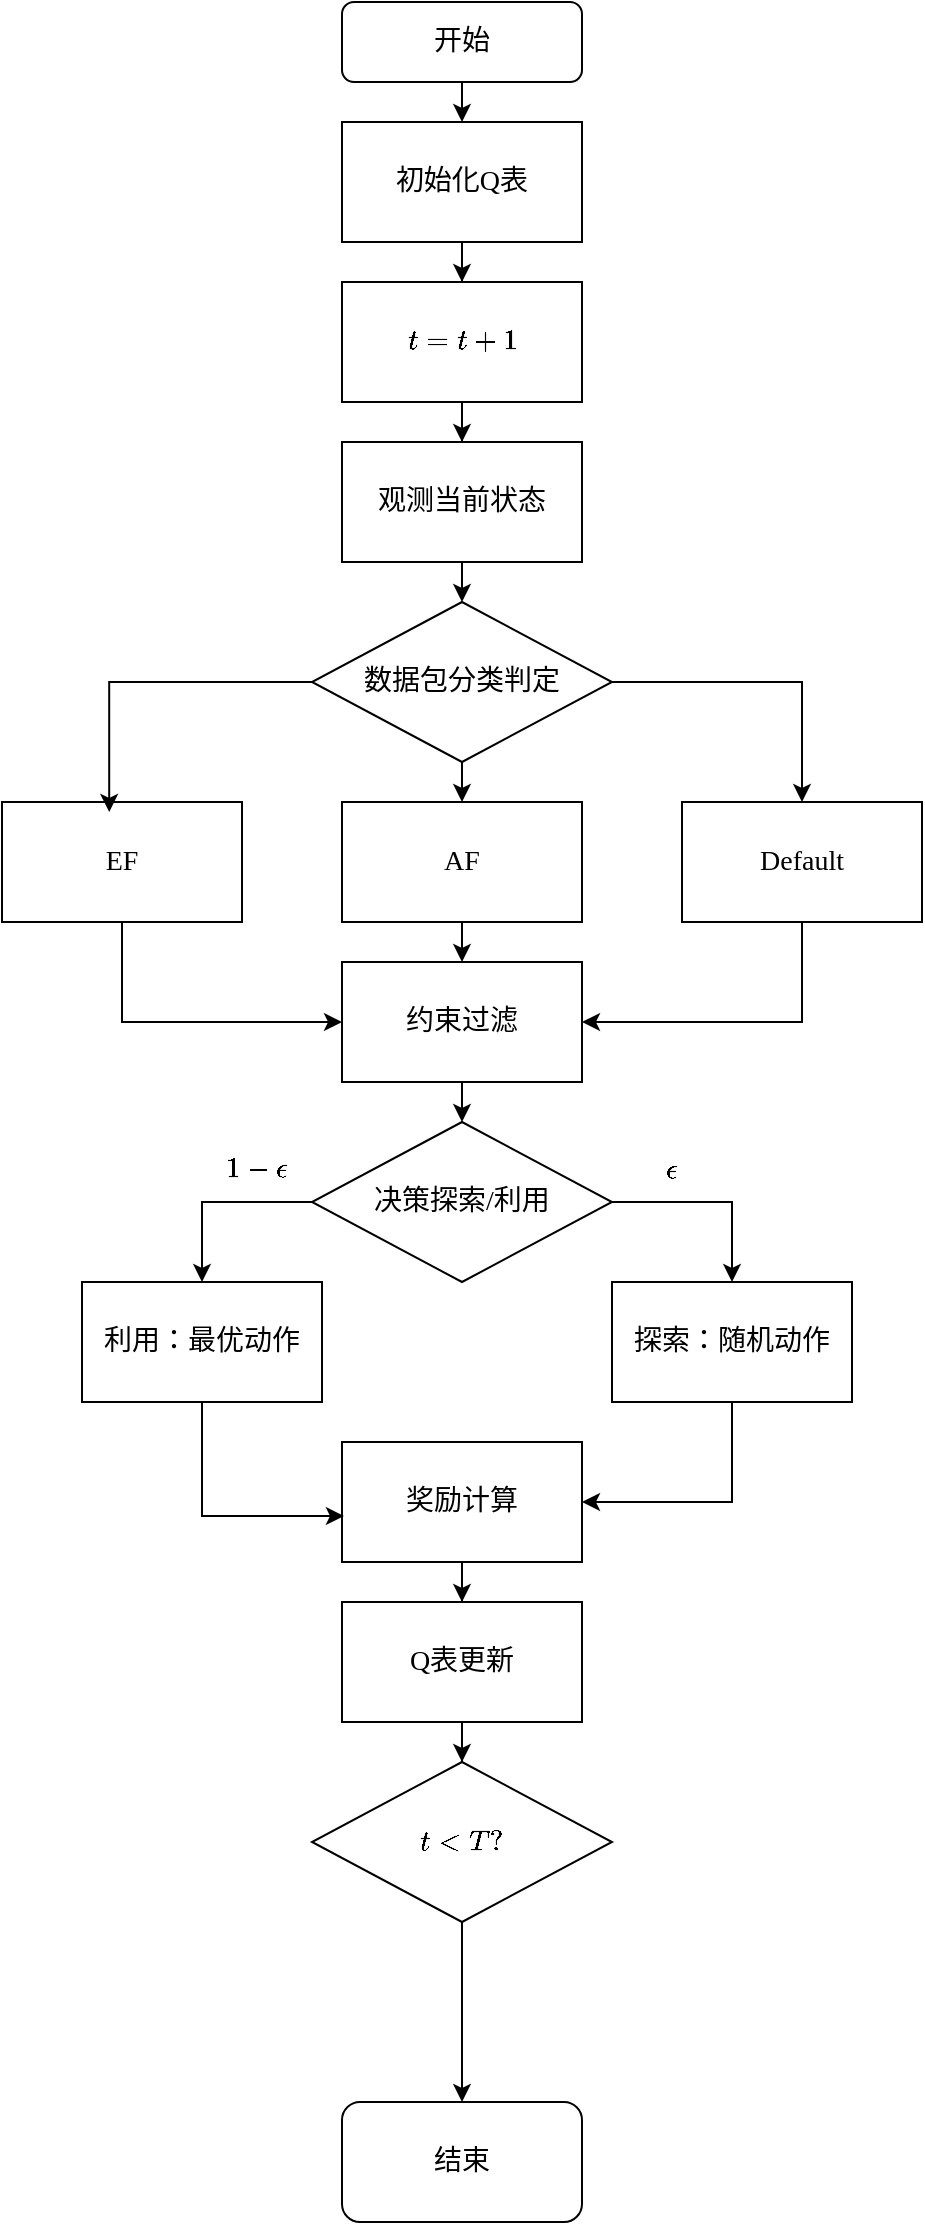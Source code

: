 <mxfile version="26.2.13">
  <diagram id="C5RBs43oDa-KdzZeNtuy" name="Page-1">
    <mxGraphModel dx="1675" dy="793" grid="1" gridSize="10" guides="1" tooltips="1" connect="1" arrows="1" fold="1" page="1" pageScale="1" pageWidth="827" pageHeight="1169" background="none" math="1" shadow="0">
      <root>
        <mxCell id="WIyWlLk6GJQsqaUBKTNV-0" />
        <mxCell id="WIyWlLk6GJQsqaUBKTNV-1" parent="WIyWlLk6GJQsqaUBKTNV-0" />
        <mxCell id="54ulJrPKZDDIkLWZrO97-37" style="edgeStyle=orthogonalEdgeStyle;rounded=0;orthogonalLoop=1;jettySize=auto;html=1;exitX=0.5;exitY=1;exitDx=0;exitDy=0;entryX=0.5;entryY=0;entryDx=0;entryDy=0;labelBackgroundColor=none;fontColor=default;" parent="WIyWlLk6GJQsqaUBKTNV-1" source="WIyWlLk6GJQsqaUBKTNV-3" target="54ulJrPKZDDIkLWZrO97-1" edge="1">
          <mxGeometry relative="1" as="geometry" />
        </mxCell>
        <mxCell id="WIyWlLk6GJQsqaUBKTNV-3" value="&lt;font face=&quot;黑体&quot; style=&quot;font-size: 14px;&quot;&gt;开始&lt;/font&gt;" style="rounded=1;whiteSpace=wrap;html=1;fontSize=12;glass=0;strokeWidth=1;shadow=0;labelBackgroundColor=none;" parent="WIyWlLk6GJQsqaUBKTNV-1" vertex="1">
          <mxGeometry x="270" y="20" width="120" height="40" as="geometry" />
        </mxCell>
        <mxCell id="54ulJrPKZDDIkLWZrO97-39" value="" style="edgeStyle=orthogonalEdgeStyle;rounded=0;orthogonalLoop=1;jettySize=auto;html=1;labelBackgroundColor=none;fontColor=default;" parent="WIyWlLk6GJQsqaUBKTNV-1" source="54ulJrPKZDDIkLWZrO97-1" target="54ulJrPKZDDIkLWZrO97-38" edge="1">
          <mxGeometry relative="1" as="geometry" />
        </mxCell>
        <mxCell id="54ulJrPKZDDIkLWZrO97-1" value="&lt;font face=&quot;黑体&quot; style=&quot;font-size: 14px;&quot;&gt;初始化Q表&lt;/font&gt;" style="rounded=0;whiteSpace=wrap;html=1;labelBackgroundColor=none;" parent="WIyWlLk6GJQsqaUBKTNV-1" vertex="1">
          <mxGeometry x="270" y="80" width="120" height="60" as="geometry" />
        </mxCell>
        <mxCell id="XBanFvQi1jaDCPSFQXov-13" style="edgeStyle=orthogonalEdgeStyle;rounded=0;orthogonalLoop=1;jettySize=auto;html=1;exitX=0.5;exitY=1;exitDx=0;exitDy=0;entryX=0.5;entryY=0;entryDx=0;entryDy=0;" edge="1" parent="WIyWlLk6GJQsqaUBKTNV-1" source="54ulJrPKZDDIkLWZrO97-2" target="XBanFvQi1jaDCPSFQXov-1">
          <mxGeometry relative="1" as="geometry" />
        </mxCell>
        <mxCell id="54ulJrPKZDDIkLWZrO97-2" value="&lt;font face=&quot;黑体&quot; style=&quot;font-size: 14px;&quot;&gt;观测当前状态&lt;/font&gt;" style="whiteSpace=wrap;html=1;rounded=0;labelBackgroundColor=none;" parent="WIyWlLk6GJQsqaUBKTNV-1" vertex="1">
          <mxGeometry x="270" y="240" width="120" height="60" as="geometry" />
        </mxCell>
        <mxCell id="XBanFvQi1jaDCPSFQXov-25" style="edgeStyle=orthogonalEdgeStyle;rounded=0;orthogonalLoop=1;jettySize=auto;html=1;exitX=0.5;exitY=1;exitDx=0;exitDy=0;entryX=1;entryY=0.5;entryDx=0;entryDy=0;" edge="1" parent="WIyWlLk6GJQsqaUBKTNV-1" source="54ulJrPKZDDIkLWZrO97-6" target="54ulJrPKZDDIkLWZrO97-26">
          <mxGeometry relative="1" as="geometry" />
        </mxCell>
        <mxCell id="54ulJrPKZDDIkLWZrO97-6" value="&lt;font face=&quot;黑体&quot; style=&quot;font-size: 14px;&quot;&gt;探索：随机动作&lt;/font&gt;" style="whiteSpace=wrap;html=1;rounded=0;labelBackgroundColor=none;" parent="WIyWlLk6GJQsqaUBKTNV-1" vertex="1">
          <mxGeometry x="405" y="660" width="120" height="60" as="geometry" />
        </mxCell>
        <mxCell id="54ulJrPKZDDIkLWZrO97-8" value="&lt;font face=&quot;黑体&quot; style=&quot;font-size: 14px;&quot;&gt;利用：最优动作&lt;/font&gt;" style="rounded=0;whiteSpace=wrap;html=1;labelBackgroundColor=none;" parent="WIyWlLk6GJQsqaUBKTNV-1" vertex="1">
          <mxGeometry x="140" y="660" width="120" height="60" as="geometry" />
        </mxCell>
        <mxCell id="54ulJrPKZDDIkLWZrO97-31" value="" style="edgeStyle=orthogonalEdgeStyle;rounded=0;orthogonalLoop=1;jettySize=auto;html=1;labelBackgroundColor=none;fontColor=default;" parent="WIyWlLk6GJQsqaUBKTNV-1" source="54ulJrPKZDDIkLWZrO97-26" target="54ulJrPKZDDIkLWZrO97-30" edge="1">
          <mxGeometry relative="1" as="geometry" />
        </mxCell>
        <mxCell id="54ulJrPKZDDIkLWZrO97-26" value="&lt;font face=&quot;黑体&quot; style=&quot;font-size: 14px;&quot;&gt;奖励计算&lt;/font&gt;" style="whiteSpace=wrap;html=1;rounded=0;labelBackgroundColor=none;" parent="WIyWlLk6GJQsqaUBKTNV-1" vertex="1">
          <mxGeometry x="270" y="740" width="120" height="60" as="geometry" />
        </mxCell>
        <mxCell id="54ulJrPKZDDIkLWZrO97-33" value="" style="edgeStyle=orthogonalEdgeStyle;rounded=0;orthogonalLoop=1;jettySize=auto;html=1;labelBackgroundColor=none;fontColor=default;" parent="WIyWlLk6GJQsqaUBKTNV-1" source="54ulJrPKZDDIkLWZrO97-30" target="54ulJrPKZDDIkLWZrO97-32" edge="1">
          <mxGeometry relative="1" as="geometry" />
        </mxCell>
        <mxCell id="54ulJrPKZDDIkLWZrO97-30" value="&lt;font face=&quot;黑体&quot; style=&quot;font-size: 14px;&quot;&gt;Q表更新&lt;/font&gt;" style="whiteSpace=wrap;html=1;rounded=0;labelBackgroundColor=none;" parent="WIyWlLk6GJQsqaUBKTNV-1" vertex="1">
          <mxGeometry x="270" y="820" width="120" height="60" as="geometry" />
        </mxCell>
        <mxCell id="54ulJrPKZDDIkLWZrO97-35" value="" style="edgeStyle=orthogonalEdgeStyle;rounded=0;orthogonalLoop=1;jettySize=auto;html=1;labelBackgroundColor=none;fontColor=default;" parent="WIyWlLk6GJQsqaUBKTNV-1" source="54ulJrPKZDDIkLWZrO97-32" target="54ulJrPKZDDIkLWZrO97-34" edge="1">
          <mxGeometry relative="1" as="geometry" />
        </mxCell>
        <mxCell id="54ulJrPKZDDIkLWZrO97-32" value="&lt;div style=&quot;text-align: left;&quot;&gt;&lt;font style=&quot;font-size: 14px;&quot; face=&quot;宋体&quot;&gt;$$t&amp;lt;T?$$&lt;/font&gt;&lt;/div&gt;" style="rhombus;whiteSpace=wrap;html=1;rounded=0;labelBackgroundColor=none;" parent="WIyWlLk6GJQsqaUBKTNV-1" vertex="1">
          <mxGeometry x="255" y="900" width="150" height="80" as="geometry" />
        </mxCell>
        <mxCell id="54ulJrPKZDDIkLWZrO97-34" value="&lt;font face=&quot;黑体&quot; style=&quot;font-size: 14px;&quot;&gt;结束&lt;/font&gt;" style="rounded=1;whiteSpace=wrap;html=1;labelBackgroundColor=none;" parent="WIyWlLk6GJQsqaUBKTNV-1" vertex="1">
          <mxGeometry x="270" y="1070" width="120" height="60" as="geometry" />
        </mxCell>
        <mxCell id="XBanFvQi1jaDCPSFQXov-12" style="edgeStyle=orthogonalEdgeStyle;rounded=0;orthogonalLoop=1;jettySize=auto;html=1;exitX=0.5;exitY=1;exitDx=0;exitDy=0;" edge="1" parent="WIyWlLk6GJQsqaUBKTNV-1" source="54ulJrPKZDDIkLWZrO97-38" target="54ulJrPKZDDIkLWZrO97-2">
          <mxGeometry relative="1" as="geometry" />
        </mxCell>
        <mxCell id="54ulJrPKZDDIkLWZrO97-38" value="&lt;font style=&quot;font-size: 14px;&quot; face=&quot;宋体&quot;&gt;$$t=t+1$$&lt;/font&gt;" style="whiteSpace=wrap;html=1;rounded=0;labelBackgroundColor=none;" parent="WIyWlLk6GJQsqaUBKTNV-1" vertex="1">
          <mxGeometry x="270" y="160" width="120" height="60" as="geometry" />
        </mxCell>
        <mxCell id="54ulJrPKZDDIkLWZrO97-44" value="&lt;font style=&quot;font-size: 14px;&quot; face=&quot;宋体&quot;&gt;$$1-\epsilon$$&lt;/font&gt;" style="text;whiteSpace=wrap;html=1;labelBackgroundColor=none;" parent="WIyWlLk6GJQsqaUBKTNV-1" vertex="1">
          <mxGeometry x="210" y="575" width="100" height="20" as="geometry" />
        </mxCell>
        <mxCell id="54ulJrPKZDDIkLWZrO97-52" value="&lt;font style=&quot;font-size: 14px;&quot; face=&quot;宋体&quot;&gt;$$\epsilon$$&lt;/font&gt;" style="text;whiteSpace=wrap;html=1;labelBackgroundColor=none;" parent="WIyWlLk6GJQsqaUBKTNV-1" vertex="1">
          <mxGeometry x="430" y="575" width="100" height="20" as="geometry" />
        </mxCell>
        <mxCell id="XBanFvQi1jaDCPSFQXov-14" style="edgeStyle=orthogonalEdgeStyle;rounded=0;orthogonalLoop=1;jettySize=auto;html=1;exitX=0.5;exitY=1;exitDx=0;exitDy=0;entryX=0.5;entryY=0;entryDx=0;entryDy=0;" edge="1" parent="WIyWlLk6GJQsqaUBKTNV-1" source="XBanFvQi1jaDCPSFQXov-1" target="XBanFvQi1jaDCPSFQXov-4">
          <mxGeometry relative="1" as="geometry" />
        </mxCell>
        <mxCell id="XBanFvQi1jaDCPSFQXov-16" style="edgeStyle=orthogonalEdgeStyle;rounded=0;orthogonalLoop=1;jettySize=auto;html=1;" edge="1" parent="WIyWlLk6GJQsqaUBKTNV-1" source="XBanFvQi1jaDCPSFQXov-1" target="XBanFvQi1jaDCPSFQXov-5">
          <mxGeometry relative="1" as="geometry" />
        </mxCell>
        <mxCell id="XBanFvQi1jaDCPSFQXov-1" value="&lt;font face=&quot;黑体&quot;&gt;&lt;span style=&quot;font-size: 14px;&quot;&gt;数据包分类判定&lt;/span&gt;&lt;/font&gt;" style="rhombus;whiteSpace=wrap;html=1;rounded=0;labelBackgroundColor=none;" vertex="1" parent="WIyWlLk6GJQsqaUBKTNV-1">
          <mxGeometry x="255" y="320" width="150" height="80" as="geometry" />
        </mxCell>
        <mxCell id="XBanFvQi1jaDCPSFQXov-21" style="edgeStyle=orthogonalEdgeStyle;rounded=0;orthogonalLoop=1;jettySize=auto;html=1;exitX=0.5;exitY=1;exitDx=0;exitDy=0;entryX=0;entryY=0.5;entryDx=0;entryDy=0;" edge="1" parent="WIyWlLk6GJQsqaUBKTNV-1" source="XBanFvQi1jaDCPSFQXov-3" target="XBanFvQi1jaDCPSFQXov-9">
          <mxGeometry relative="1" as="geometry" />
        </mxCell>
        <mxCell id="XBanFvQi1jaDCPSFQXov-3" value="&lt;font face=&quot;黑体&quot; style=&quot;font-size: 14px;&quot;&gt;EF&lt;/font&gt;" style="rounded=0;whiteSpace=wrap;html=1;labelBackgroundColor=none;" vertex="1" parent="WIyWlLk6GJQsqaUBKTNV-1">
          <mxGeometry x="100" y="420" width="120" height="60" as="geometry" />
        </mxCell>
        <mxCell id="XBanFvQi1jaDCPSFQXov-20" style="edgeStyle=orthogonalEdgeStyle;rounded=0;orthogonalLoop=1;jettySize=auto;html=1;exitX=0.5;exitY=1;exitDx=0;exitDy=0;entryX=1;entryY=0.5;entryDx=0;entryDy=0;" edge="1" parent="WIyWlLk6GJQsqaUBKTNV-1" source="XBanFvQi1jaDCPSFQXov-5" target="XBanFvQi1jaDCPSFQXov-9">
          <mxGeometry relative="1" as="geometry" />
        </mxCell>
        <mxCell id="XBanFvQi1jaDCPSFQXov-5" value="&lt;font face=&quot;黑体&quot; style=&quot;font-size: 14px;&quot;&gt;Default&lt;/font&gt;" style="rounded=0;whiteSpace=wrap;html=1;labelBackgroundColor=none;" vertex="1" parent="WIyWlLk6GJQsqaUBKTNV-1">
          <mxGeometry x="440" y="420" width="120" height="60" as="geometry" />
        </mxCell>
        <mxCell id="XBanFvQi1jaDCPSFQXov-17" style="edgeStyle=orthogonalEdgeStyle;rounded=0;orthogonalLoop=1;jettySize=auto;html=1;exitX=0.5;exitY=1;exitDx=0;exitDy=0;entryX=0.5;entryY=0;entryDx=0;entryDy=0;" edge="1" parent="WIyWlLk6GJQsqaUBKTNV-1" source="XBanFvQi1jaDCPSFQXov-4" target="XBanFvQi1jaDCPSFQXov-9">
          <mxGeometry relative="1" as="geometry" />
        </mxCell>
        <mxCell id="XBanFvQi1jaDCPSFQXov-4" value="&lt;font face=&quot;黑体&quot; style=&quot;font-size: 14px;&quot;&gt;AF&lt;/font&gt;" style="rounded=0;whiteSpace=wrap;html=1;labelBackgroundColor=none;" vertex="1" parent="WIyWlLk6GJQsqaUBKTNV-1">
          <mxGeometry x="270" y="420" width="120" height="60" as="geometry" />
        </mxCell>
        <mxCell id="XBanFvQi1jaDCPSFQXov-23" style="edgeStyle=orthogonalEdgeStyle;rounded=0;orthogonalLoop=1;jettySize=auto;html=1;entryX=0.5;entryY=0;entryDx=0;entryDy=0;" edge="1" parent="WIyWlLk6GJQsqaUBKTNV-1" source="XBanFvQi1jaDCPSFQXov-7" target="54ulJrPKZDDIkLWZrO97-6">
          <mxGeometry relative="1" as="geometry">
            <Array as="points">
              <mxPoint x="465" y="620" />
            </Array>
          </mxGeometry>
        </mxCell>
        <mxCell id="XBanFvQi1jaDCPSFQXov-24" style="edgeStyle=orthogonalEdgeStyle;rounded=0;orthogonalLoop=1;jettySize=auto;html=1;exitX=0;exitY=0.5;exitDx=0;exitDy=0;entryX=0.5;entryY=0;entryDx=0;entryDy=0;" edge="1" parent="WIyWlLk6GJQsqaUBKTNV-1" source="XBanFvQi1jaDCPSFQXov-7" target="54ulJrPKZDDIkLWZrO97-8">
          <mxGeometry relative="1" as="geometry" />
        </mxCell>
        <mxCell id="XBanFvQi1jaDCPSFQXov-7" value="&lt;font face=&quot;黑体&quot;&gt;&lt;span style=&quot;font-size: 14px;&quot;&gt;决策探索/利用&lt;/span&gt;&lt;/font&gt;" style="rhombus;whiteSpace=wrap;html=1;rounded=0;labelBackgroundColor=none;" vertex="1" parent="WIyWlLk6GJQsqaUBKTNV-1">
          <mxGeometry x="255" y="580" width="150" height="80" as="geometry" />
        </mxCell>
        <mxCell id="XBanFvQi1jaDCPSFQXov-22" style="edgeStyle=orthogonalEdgeStyle;rounded=0;orthogonalLoop=1;jettySize=auto;html=1;exitX=0.5;exitY=1;exitDx=0;exitDy=0;entryX=0.5;entryY=0;entryDx=0;entryDy=0;" edge="1" parent="WIyWlLk6GJQsqaUBKTNV-1" source="XBanFvQi1jaDCPSFQXov-9" target="XBanFvQi1jaDCPSFQXov-7">
          <mxGeometry relative="1" as="geometry" />
        </mxCell>
        <mxCell id="XBanFvQi1jaDCPSFQXov-9" value="&lt;font face=&quot;黑体&quot; style=&quot;font-size: 14px;&quot;&gt;约束过滤&lt;/font&gt;" style="rounded=0;whiteSpace=wrap;html=1;labelBackgroundColor=none;" vertex="1" parent="WIyWlLk6GJQsqaUBKTNV-1">
          <mxGeometry x="270" y="500" width="120" height="60" as="geometry" />
        </mxCell>
        <mxCell id="XBanFvQi1jaDCPSFQXov-15" style="edgeStyle=orthogonalEdgeStyle;rounded=0;orthogonalLoop=1;jettySize=auto;html=1;entryX=0.447;entryY=0.083;entryDx=0;entryDy=0;entryPerimeter=0;" edge="1" parent="WIyWlLk6GJQsqaUBKTNV-1" source="XBanFvQi1jaDCPSFQXov-1" target="XBanFvQi1jaDCPSFQXov-3">
          <mxGeometry relative="1" as="geometry" />
        </mxCell>
        <mxCell id="XBanFvQi1jaDCPSFQXov-26" style="edgeStyle=orthogonalEdgeStyle;rounded=0;orthogonalLoop=1;jettySize=auto;html=1;exitX=0.5;exitY=1;exitDx=0;exitDy=0;entryX=0.008;entryY=0.617;entryDx=0;entryDy=0;entryPerimeter=0;" edge="1" parent="WIyWlLk6GJQsqaUBKTNV-1" source="54ulJrPKZDDIkLWZrO97-8" target="54ulJrPKZDDIkLWZrO97-26">
          <mxGeometry relative="1" as="geometry" />
        </mxCell>
      </root>
    </mxGraphModel>
  </diagram>
</mxfile>
